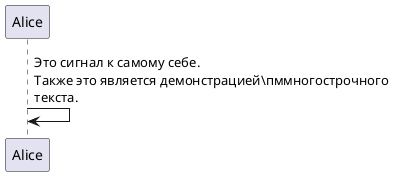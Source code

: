 @startuml
Alice -> Alice: Это сигнал к самому себе.\nТакже это является демонстрацией\пммногострочного \nтекста.
@enduml